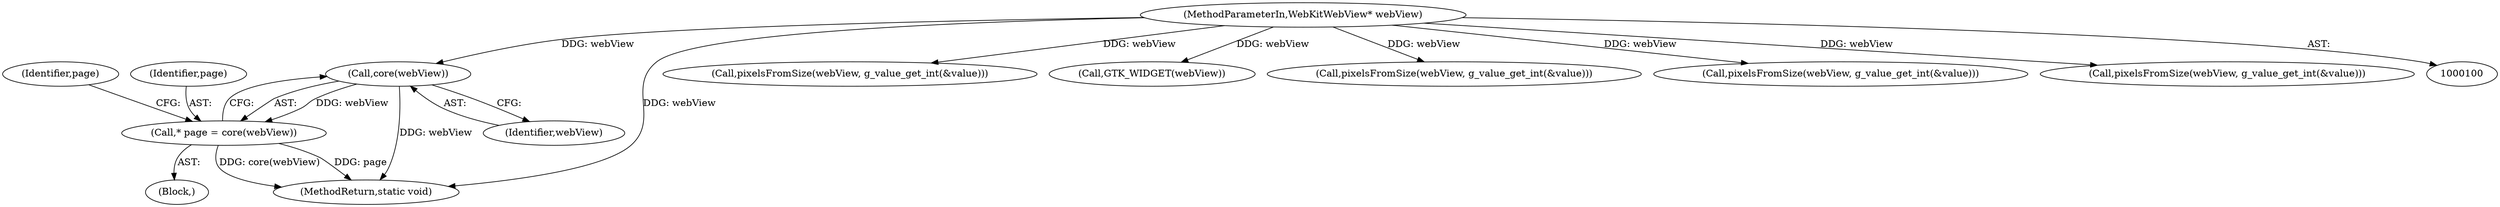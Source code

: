digraph "0_Chrome_5a2de6455f565783c73e53eae2c8b953e7d48520@pointer" {
"1000503" [label="(Call,core(webView))"];
"1000103" [label="(MethodParameterIn,WebKitWebView* webView)"];
"1000501" [label="(Call,* page = core(webView))"];
"1000103" [label="(MethodParameterIn,WebKitWebView* webView)"];
"1000207" [label="(Call,pixelsFromSize(webView, g_value_get_int(&value)))"];
"1000501" [label="(Call,* page = core(webView))"];
"1000503" [label="(Call,core(webView))"];
"1000255" [label="(Call,GTK_WIDGET(webView))"];
"1000504" [label="(Identifier,webView)"];
"1000506" [label="(Identifier,page)"];
"1000243" [label="(Call,pixelsFromSize(webView, g_value_get_int(&value)))"];
"1000502" [label="(Identifier,page)"];
"1000499" [label="(Block,)"];
"1000591" [label="(MethodReturn,static void)"];
"1000219" [label="(Call,pixelsFromSize(webView, g_value_get_int(&value)))"];
"1000231" [label="(Call,pixelsFromSize(webView, g_value_get_int(&value)))"];
"1000503" -> "1000501"  [label="AST: "];
"1000503" -> "1000504"  [label="CFG: "];
"1000504" -> "1000503"  [label="AST: "];
"1000501" -> "1000503"  [label="CFG: "];
"1000503" -> "1000591"  [label="DDG: webView"];
"1000503" -> "1000501"  [label="DDG: webView"];
"1000103" -> "1000503"  [label="DDG: webView"];
"1000103" -> "1000100"  [label="AST: "];
"1000103" -> "1000591"  [label="DDG: webView"];
"1000103" -> "1000207"  [label="DDG: webView"];
"1000103" -> "1000219"  [label="DDG: webView"];
"1000103" -> "1000231"  [label="DDG: webView"];
"1000103" -> "1000243"  [label="DDG: webView"];
"1000103" -> "1000255"  [label="DDG: webView"];
"1000501" -> "1000499"  [label="AST: "];
"1000502" -> "1000501"  [label="AST: "];
"1000506" -> "1000501"  [label="CFG: "];
"1000501" -> "1000591"  [label="DDG: core(webView)"];
"1000501" -> "1000591"  [label="DDG: page"];
}
